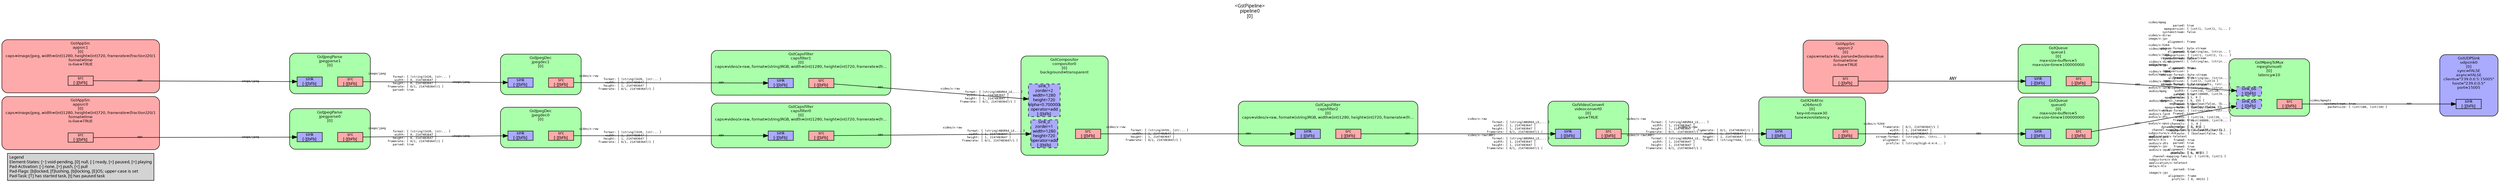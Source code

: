 digraph pipeline {
  rankdir=LR;
  fontname="sans";
  fontsize="10";
  labelloc=t;
  nodesep=.1;
  ranksep=.2;
  label="<GstPipeline>\npipeline0\n[0]";
  node [style="filled,rounded", shape=box, fontsize="9", fontname="sans", margin="0.0,0.0"];
  edge [labelfontsize="6", fontsize="9", fontname="monospace"];
  
  legend [
    pos="0,0!",
    margin="0.05,0.05",
    style="filled",
    label="Legend\lElement-States: [~] void-pending, [0] null, [-] ready, [=] paused, [>] playing\lPad-Activation: [-] none, [>] push, [<] pull\lPad-Flags: [b]locked, [f]lushing, [b]locking, [E]OS; upper-case is set\lPad-Task: [T] has started task, [t] has paused task\l",
  ];
  subgraph cluster_udpsink0_0x55ebf6aad730 {
    fontname="Bitstream Vera Sans";
    fontsize="8";
    style="filled,rounded";
    color=black;
    label="GstUDPSink\nudpsink0\n[0]\nsync=FALSE\nasync=FALSE\nclients=\"239.0.0.5:15005\"\nhost=\"239.0.0.5\"\nport=15005";
    subgraph cluster_udpsink0_0x55ebf6aad730_sink {
      label="";
      style="invis";
      udpsink0_0x55ebf6aad730_sink_0x55ebf6a7dd50 [color=black, fillcolor="#aaaaff", label="sink\n[-][bFb]", height="0.2", style="filled,solid"];
    }

    fillcolor="#aaaaff";
  }

  subgraph cluster_mpegtsmux0_0x55ebf6aa21f0 {
    fontname="Bitstream Vera Sans";
    fontsize="8";
    style="filled,rounded";
    color=black;
    label="GstMpegTsMux\nmpegtsmux0\n[0]\nlatency=10";
    subgraph cluster_mpegtsmux0_0x55ebf6aa21f0_sink {
      label="";
      style="invis";
      mpegtsmux0_0x55ebf6aa21f0_sink_65_0x55ebf6ab9380 [color=black, fillcolor="#aaaaff", label="sink_65\n[-][bFb]", height="0.2", style="filled,dashed"];
      mpegtsmux0_0x55ebf6aa21f0_sink_66_0x55ebf6ab9e80 [color=black, fillcolor="#aaaaff", label="sink_66\n[-][bFb]", height="0.2", style="filled,dashed"];
    }

    subgraph cluster_mpegtsmux0_0x55ebf6aa21f0_src {
      label="";
      style="invis";
      mpegtsmux0_0x55ebf6aa21f0_src_0x55ebf6a7f660 [color=black, fillcolor="#ffaaaa", label="src\n[-][bFb]", height="0.2", style="filled,solid"];
    }

    mpegtsmux0_0x55ebf6aa21f0_sink_65_0x55ebf6ab9380 -> mpegtsmux0_0x55ebf6aa21f0_src_0x55ebf6a7f660 [style="invis"];
    fillcolor="#aaffaa";
  }

  mpegtsmux0_0x55ebf6aa21f0_src_0x55ebf6a7f660 -> udpsink0_0x55ebf6aad730_sink_0x55ebf6a7dd50 [labeldistance="10", labelangle="0", label="                                                  ", taillabel="video/mpegts\l        systemstream: true\l          packetsize: { (int)188, (int)192 }\l", headlabel="ANY"]
  subgraph cluster_appsrc2_0x55ebf6a662d0 {
    fontname="Bitstream Vera Sans";
    fontsize="8";
    style="filled,rounded";
    color=black;
    label="GstAppSrc\nappsrc2\n[0]\ncaps=meta/x-klv, parsed=(boolean)true\nformat=time\nis-live=TRUE";
    subgraph cluster_appsrc2_0x55ebf6a662d0_src {
      label="";
      style="invis";
      appsrc2_0x55ebf6a662d0_src_0x55ebf6a64590 [color=black, fillcolor="#ffaaaa", label="src\n[-][bFb]", height="0.2", style="filled,solid"];
    }

    fillcolor="#ffaaaa";
  }

  appsrc2_0x55ebf6a662d0_src_0x55ebf6a64590 -> queue1_0x55ebf6a943a0_sink_0x55ebf6a7d8b0 [label="ANY"]
  subgraph cluster_queue1_0x55ebf6a943a0 {
    fontname="Bitstream Vera Sans";
    fontsize="8";
    style="filled,rounded";
    color=black;
    label="GstQueue\nqueue1\n[0]\nmax-size-buffers=5\nmax-size-time=100000000";
    subgraph cluster_queue1_0x55ebf6a943a0_sink {
      label="";
      style="invis";
      queue1_0x55ebf6a943a0_sink_0x55ebf6a7d8b0 [color=black, fillcolor="#aaaaff", label="sink\n[-][bFb]", height="0.2", style="filled,solid"];
    }

    subgraph cluster_queue1_0x55ebf6a943a0_src {
      label="";
      style="invis";
      queue1_0x55ebf6a943a0_src_0x55ebf6a7db00 [color=black, fillcolor="#ffaaaa", label="src\n[-][bFb]", height="0.2", style="filled,solid"];
    }

    queue1_0x55ebf6a943a0_sink_0x55ebf6a7d8b0 -> queue1_0x55ebf6a943a0_src_0x55ebf6a7db00 [style="invis"];
    fillcolor="#aaffaa";
  }

  queue1_0x55ebf6a943a0_src_0x55ebf6a7db00 -> mpegtsmux0_0x55ebf6aa21f0_sink_66_0x55ebf6ab9e80 [labeldistance="10", labelangle="0", label="                                                  ", taillabel="ANY", headlabel="video/mpeg\l              parsed: true\l         mpegversion: { (int)1, (int)2, (i... }\l        systemstream: false\lvideo/x-dirac\limage/x-jpc\l           alignment: frame\lvideo/x-h264\l       stream-format: byte-stream\l           alignment: { (string)au, (strin... }\lvideo/x-h265\l       stream-format: byte-stream\l           alignment: { (string)au, (strin... }\laudio/mpeg\l              parsed: true\l         mpegversion: 1\laudio/mpeg\l              framed: true\l         mpegversion: { (int)2, (int)4 }\l       stream-format: { (string)adts, (str... }\laudio/x-lpcm\l               width: { (int)16, (int)20, ... }\l                rate: { (int)48000, (int)9... }\l            channels: [ 1, 8 ]\l       dynamic_range: [ 0, 255 ]\l            emphasis: { (boolean)false, (b... }\l                mute: { (boolean)false, (b... }\laudio/x-ac3\l              framed: true\laudio/x-dts\l              framed: true\laudio/x-opus\l            channels: [ 1, 8 ]\l  channel-mapping-family: { (int)0, (int)1 }\lsubpicture/x-dvb\lapplication/x-teletext\lmeta/x-klv\l              parsed: true\limage/x-jpc\l           alignment: frame\l             profile: [ 0, 49151 ]\l"]
  subgraph cluster_queue0_0x55ebf6a940a0 {
    fontname="Bitstream Vera Sans";
    fontsize="8";
    style="filled,rounded";
    color=black;
    label="GstQueue\nqueue0\n[0]\nmax-size-buffers=5\nmax-size-time=100000000";
    subgraph cluster_queue0_0x55ebf6a940a0_sink {
      label="";
      style="invis";
      queue0_0x55ebf6a940a0_sink_0x55ebf6a7d410 [color=black, fillcolor="#aaaaff", label="sink\n[-][bFb]", height="0.2", style="filled,solid"];
    }

    subgraph cluster_queue0_0x55ebf6a940a0_src {
      label="";
      style="invis";
      queue0_0x55ebf6a940a0_src_0x55ebf6a7d660 [color=black, fillcolor="#ffaaaa", label="src\n[-][bFb]", height="0.2", style="filled,solid"];
    }

    queue0_0x55ebf6a940a0_sink_0x55ebf6a7d410 -> queue0_0x55ebf6a940a0_src_0x55ebf6a7d660 [style="invis"];
    fillcolor="#aaffaa";
  }

  queue0_0x55ebf6a940a0_src_0x55ebf6a7d660 -> mpegtsmux0_0x55ebf6aa21f0_sink_65_0x55ebf6ab9380 [labeldistance="10", labelangle="0", label="                                                  ", taillabel="ANY", headlabel="video/mpeg\l              parsed: true\l         mpegversion: { (int)1, (int)2, (i... }\l        systemstream: false\lvideo/x-dirac\limage/x-jpc\l           alignment: frame\lvideo/x-h264\l       stream-format: byte-stream\l           alignment: { (string)au, (strin... }\lvideo/x-h265\l       stream-format: byte-stream\l           alignment: { (string)au, (strin... }\laudio/mpeg\l              parsed: true\l         mpegversion: 1\laudio/mpeg\l              framed: true\l         mpegversion: { (int)2, (int)4 }\l       stream-format: { (string)adts, (str... }\laudio/x-lpcm\l               width: { (int)16, (int)20, ... }\l                rate: { (int)48000, (int)9... }\l            channels: [ 1, 8 ]\l       dynamic_range: [ 0, 255 ]\l            emphasis: { (boolean)false, (b... }\l                mute: { (boolean)false, (b... }\laudio/x-ac3\l              framed: true\laudio/x-dts\l              framed: true\laudio/x-opus\l            channels: [ 1, 8 ]\l  channel-mapping-family: { (int)0, (int)1 }\lsubpicture/x-dvb\lapplication/x-teletext\lmeta/x-klv\l              parsed: true\limage/x-jpc\l           alignment: frame\l             profile: [ 0, 49151 ]\l"]
  subgraph cluster_x264enc0_0x55ebf6a91460 {
    fontname="Bitstream Vera Sans";
    fontsize="8";
    style="filled,rounded";
    color=black;
    label="GstX264Enc\nx264enc0\n[0]\nkey-int-max=30\ntune=zerolatency";
    subgraph cluster_x264enc0_0x55ebf6a91460_sink {
      label="";
      style="invis";
      x264enc0_0x55ebf6a91460_sink_0x55ebf6a7cf70 [color=black, fillcolor="#aaaaff", label="sink\n[-][bFb]", height="0.2", style="filled,solid"];
    }

    subgraph cluster_x264enc0_0x55ebf6a91460_src {
      label="";
      style="invis";
      x264enc0_0x55ebf6a91460_src_0x55ebf6a7d1c0 [color=black, fillcolor="#ffaaaa", label="src\n[-][bFb]", height="0.2", style="filled,solid"];
    }

    x264enc0_0x55ebf6a91460_sink_0x55ebf6a7cf70 -> x264enc0_0x55ebf6a91460_src_0x55ebf6a7d1c0 [style="invis"];
    fillcolor="#aaffaa";
  }

  x264enc0_0x55ebf6a91460_src_0x55ebf6a7d1c0 -> queue0_0x55ebf6a940a0_sink_0x55ebf6a7d410 [labeldistance="10", labelangle="0", label="                                                  ", taillabel="video/x-h264\l           framerate: [ 0/1, 2147483647/1 ]\l               width: [ 1, 2147483647 ]\l              height: [ 1, 2147483647 ]\l       stream-format: { (string)avc, (stri... }\l           alignment: au\l             profile: { (string)high-4:4:4... }\l", headlabel="ANY"]
  subgraph cluster_compositor0_0x55ebf6a84a70 {
    fontname="Bitstream Vera Sans";
    fontsize="8";
    style="filled,rounded";
    color=black;
    label="GstCompositor\ncompositor0\n[0]\nbackground=transparent";
    subgraph cluster_compositor0_0x55ebf6a84a70_sink {
      label="";
      style="invis";
      compositor0_0x55ebf6a84a70_sink_0_0x55ebf6ab2930 [color=black, fillcolor="#aaaaff", label="sink_0\nzorder=1\nwidth=1280\nheight=720\noperator=add\n[-][bFb]", height="0.2", style="filled,dashed"];
      compositor0_0x55ebf6a84a70_sink_1_0x55ebf6a7ee80 [color=black, fillcolor="#aaaaff", label="sink_1\nzorder=2\nwidth=1280\nheight=720\nalpha=0.700000\noperator=add\n[-][bFb]", height="0.2", style="filled,dashed"];
    }

    subgraph cluster_compositor0_0x55ebf6a84a70_src {
      label="";
      style="invis";
      compositor0_0x55ebf6a84a70_src_0x55ebf67e3140 [color=black, fillcolor="#ffaaaa", label="src\n[-][bFb]", height="0.2", style="filled,solid"];
    }

    compositor0_0x55ebf6a84a70_sink_0_0x55ebf6ab2930 -> compositor0_0x55ebf6a84a70_src_0x55ebf67e3140 [style="invis"];
    fillcolor="#aaffaa";
  }

  compositor0_0x55ebf6a84a70_src_0x55ebf67e3140 -> capsfilter2_0x55ebf6a7a810_sink_0x55ebf6a7c630 [labeldistance="10", labelangle="0", label="                                                  ", taillabel="video/x-raw\l              format: { (string)AYUV, (str... }\l               width: [ 1, 2147483647 ]\l              height: [ 1, 2147483647 ]\l           framerate: [ 0/1, 2147483647/1 ]\l", headlabel="ANY"]
  subgraph cluster_videoconvert0_0x55ebf6a8a2c0 {
    fontname="Bitstream Vera Sans";
    fontsize="8";
    style="filled,rounded";
    color=black;
    label="GstVideoConvert\nvideoconvert0\n[0]\nqos=TRUE";
    subgraph cluster_videoconvert0_0x55ebf6a8a2c0_sink {
      label="";
      style="invis";
      videoconvert0_0x55ebf6a8a2c0_sink_0x55ebf6a7cad0 [color=black, fillcolor="#aaaaff", label="sink\n[-][bFb]", height="0.2", style="filled,solid"];
    }

    subgraph cluster_videoconvert0_0x55ebf6a8a2c0_src {
      label="";
      style="invis";
      videoconvert0_0x55ebf6a8a2c0_src_0x55ebf6a7cd20 [color=black, fillcolor="#ffaaaa", label="src\n[-][bFb]", height="0.2", style="filled,solid"];
    }

    videoconvert0_0x55ebf6a8a2c0_sink_0x55ebf6a7cad0 -> videoconvert0_0x55ebf6a8a2c0_src_0x55ebf6a7cd20 [style="invis"];
    fillcolor="#aaffaa";
  }

  videoconvert0_0x55ebf6a8a2c0_src_0x55ebf6a7cd20 -> x264enc0_0x55ebf6a91460_sink_0x55ebf6a7cf70 [labeldistance="10", labelangle="0", label="                                                  ", taillabel="video/x-raw\l              format: { (string)ABGR64_LE,... }\l               width: [ 1, 2147483647 ]\l              height: [ 1, 2147483647 ]\l           framerate: [ 0/1, 2147483647/1 ]\lvideo/x-raw(ANY)\l              format: { (string)ABGR64_LE,... }\l               width: [ 1, 2147483647 ]\l              height: [ 1, 2147483647 ]\l           framerate: [ 0/1, 2147483647/1 ]\l", headlabel="video/x-raw\l           framerate: [ 0/1, 2147483647/1 ]\l               width: [ 1, 2147483647 ]\l              height: [ 1, 2147483647 ]\l              format: { (string)Y444, (str... }\l"]
  subgraph cluster_capsfilter2_0x55ebf6a7a810 {
    fontname="Bitstream Vera Sans";
    fontsize="8";
    style="filled,rounded";
    color=black;
    label="GstCapsFilter\ncapsfilter2\n[0]\ncaps=video/x-raw, format=(string)RGB, width=(int)1280, height=(int)720, framerate=(fr…";
    subgraph cluster_capsfilter2_0x55ebf6a7a810_sink {
      label="";
      style="invis";
      capsfilter2_0x55ebf6a7a810_sink_0x55ebf6a7c630 [color=black, fillcolor="#aaaaff", label="sink\n[-][bFb]", height="0.2", style="filled,solid"];
    }

    subgraph cluster_capsfilter2_0x55ebf6a7a810_src {
      label="";
      style="invis";
      capsfilter2_0x55ebf6a7a810_src_0x55ebf6a7c880 [color=black, fillcolor="#ffaaaa", label="src\n[-][bFb]", height="0.2", style="filled,solid"];
    }

    capsfilter2_0x55ebf6a7a810_sink_0x55ebf6a7c630 -> capsfilter2_0x55ebf6a7a810_src_0x55ebf6a7c880 [style="invis"];
    fillcolor="#aaffaa";
  }

  capsfilter2_0x55ebf6a7a810_src_0x55ebf6a7c880 -> videoconvert0_0x55ebf6a8a2c0_sink_0x55ebf6a7cad0 [labeldistance="10", labelangle="0", label="                                                  ", taillabel="ANY", headlabel="video/x-raw\l              format: { (string)ABGR64_LE,... }\l               width: [ 1, 2147483647 ]\l              height: [ 1, 2147483647 ]\l           framerate: [ 0/1, 2147483647/1 ]\lvideo/x-raw(ANY)\l              format: { (string)ABGR64_LE,... }\l               width: [ 1, 2147483647 ]\l              height: [ 1, 2147483647 ]\l           framerate: [ 0/1, 2147483647/1 ]\l"]
  subgraph cluster_capsfilter1_0x55ebf6a7a4d0 {
    fontname="Bitstream Vera Sans";
    fontsize="8";
    style="filled,rounded";
    color=black;
    label="GstCapsFilter\ncapsfilter1\n[0]\ncaps=video/x-raw, format=(string)RGB, width=(int)1280, height=(int)720, framerate=(fr…";
    subgraph cluster_capsfilter1_0x55ebf6a7a4d0_sink {
      label="";
      style="invis";
      capsfilter1_0x55ebf6a7a4d0_sink_0x55ebf6a7c190 [color=black, fillcolor="#aaaaff", label="sink\n[-][bFb]", height="0.2", style="filled,solid"];
    }

    subgraph cluster_capsfilter1_0x55ebf6a7a4d0_src {
      label="";
      style="invis";
      capsfilter1_0x55ebf6a7a4d0_src_0x55ebf6a7c3e0 [color=black, fillcolor="#ffaaaa", label="src\n[-][bFb]", height="0.2", style="filled,solid"];
    }

    capsfilter1_0x55ebf6a7a4d0_sink_0x55ebf6a7c190 -> capsfilter1_0x55ebf6a7a4d0_src_0x55ebf6a7c3e0 [style="invis"];
    fillcolor="#aaffaa";
  }

  capsfilter1_0x55ebf6a7a4d0_src_0x55ebf6a7c3e0 -> compositor0_0x55ebf6a84a70_sink_1_0x55ebf6a7ee80 [labeldistance="10", labelangle="0", label="                                                  ", taillabel="ANY", headlabel="video/x-raw\l              format: { (string)ABGR64_LE,... }\l               width: [ 1, 2147483647 ]\l              height: [ 1, 2147483647 ]\l           framerate: [ 0/1, 2147483647/1 ]\l"]
  subgraph cluster_capsfilter0_0x55ebf6a7a190 {
    fontname="Bitstream Vera Sans";
    fontsize="8";
    style="filled,rounded";
    color=black;
    label="GstCapsFilter\ncapsfilter0\n[0]\ncaps=video/x-raw, format=(string)RGB, width=(int)1280, height=(int)720, framerate=(fr…";
    subgraph cluster_capsfilter0_0x55ebf6a7a190_sink {
      label="";
      style="invis";
      capsfilter0_0x55ebf6a7a190_sink_0x55ebf6a65a60 [color=black, fillcolor="#aaaaff", label="sink\n[-][bFb]", height="0.2", style="filled,solid"];
    }

    subgraph cluster_capsfilter0_0x55ebf6a7a190_src {
      label="";
      style="invis";
      capsfilter0_0x55ebf6a7a190_src_0x55ebf6a65cb0 [color=black, fillcolor="#ffaaaa", label="src\n[-][bFb]", height="0.2", style="filled,solid"];
    }

    capsfilter0_0x55ebf6a7a190_sink_0x55ebf6a65a60 -> capsfilter0_0x55ebf6a7a190_src_0x55ebf6a65cb0 [style="invis"];
    fillcolor="#aaffaa";
  }

  capsfilter0_0x55ebf6a7a190_src_0x55ebf6a65cb0 -> compositor0_0x55ebf6a84a70_sink_0_0x55ebf6ab2930 [labeldistance="10", labelangle="0", label="                                                  ", taillabel="ANY", headlabel="video/x-raw\l              format: { (string)ABGR64_LE,... }\l               width: [ 1, 2147483647 ]\l              height: [ 1, 2147483647 ]\l           framerate: [ 0/1, 2147483647/1 ]\l"]
  subgraph cluster_jpegdec1_0x55ebf6a73240 {
    fontname="Bitstream Vera Sans";
    fontsize="8";
    style="filled,rounded";
    color=black;
    label="GstJpegDec\njpegdec1\n[0]";
    subgraph cluster_jpegdec1_0x55ebf6a73240_sink {
      label="";
      style="invis";
      jpegdec1_0x55ebf6a73240_sink_0x55ebf6a655c0 [color=black, fillcolor="#aaaaff", label="sink\n[-][bFb]", height="0.2", style="filled,solid"];
    }

    subgraph cluster_jpegdec1_0x55ebf6a73240_src {
      label="";
      style="invis";
      jpegdec1_0x55ebf6a73240_src_0x55ebf6a65810 [color=black, fillcolor="#ffaaaa", label="src\n[-][bFb]", height="0.2", style="filled,solid"];
    }

    jpegdec1_0x55ebf6a73240_sink_0x55ebf6a655c0 -> jpegdec1_0x55ebf6a73240_src_0x55ebf6a65810 [style="invis"];
    fillcolor="#aaffaa";
  }

  jpegdec1_0x55ebf6a73240_src_0x55ebf6a65810 -> capsfilter1_0x55ebf6a7a4d0_sink_0x55ebf6a7c190 [labeldistance="10", labelangle="0", label="                                                  ", taillabel="video/x-raw\l              format: { (string)I420, (str... }\l               width: [ 1, 2147483647 ]\l              height: [ 1, 2147483647 ]\l           framerate: [ 0/1, 2147483647/1 ]\l", headlabel="ANY"]
  subgraph cluster_jpegparse1_0x55ebf6a71d90 {
    fontname="Bitstream Vera Sans";
    fontsize="8";
    style="filled,rounded";
    color=black;
    label="GstJpegParse\njpegparse1\n[0]";
    subgraph cluster_jpegparse1_0x55ebf6a71d90_sink {
      label="";
      style="invis";
      jpegparse1_0x55ebf6a71d90_sink_0x55ebf6a65120 [color=black, fillcolor="#aaaaff", label="sink\n[-][bFb]", height="0.2", style="filled,solid"];
    }

    subgraph cluster_jpegparse1_0x55ebf6a71d90_src {
      label="";
      style="invis";
      jpegparse1_0x55ebf6a71d90_src_0x55ebf6a65370 [color=black, fillcolor="#ffaaaa", label="src\n[-][bFb]", height="0.2", style="filled,solid"];
    }

    jpegparse1_0x55ebf6a71d90_sink_0x55ebf6a65120 -> jpegparse1_0x55ebf6a71d90_src_0x55ebf6a65370 [style="invis"];
    fillcolor="#aaffaa";
  }

  jpegparse1_0x55ebf6a71d90_src_0x55ebf6a65370 -> jpegdec1_0x55ebf6a73240_sink_0x55ebf6a655c0 [labeldistance="10", labelangle="0", label="                                                  ", taillabel="image/jpeg\l              format: { (string)I420, (str... }\l               width: [ 0, 2147483647 ]\l              height: [ 0, 2147483647 ]\l           framerate: [ 0/1, 2147483647/1 ]\l              parsed: true\l", headlabel="image/jpeg\l"]
  subgraph cluster_jpegdec0_0x55ebf6a6e000 {
    fontname="Bitstream Vera Sans";
    fontsize="8";
    style="filled,rounded";
    color=black;
    label="GstJpegDec\njpegdec0\n[0]";
    subgraph cluster_jpegdec0_0x55ebf6a6e000_sink {
      label="";
      style="invis";
      jpegdec0_0x55ebf6a6e000_sink_0x55ebf6a64c80 [color=black, fillcolor="#aaaaff", label="sink\n[-][bFb]", height="0.2", style="filled,solid"];
    }

    subgraph cluster_jpegdec0_0x55ebf6a6e000_src {
      label="";
      style="invis";
      jpegdec0_0x55ebf6a6e000_src_0x55ebf6a64ed0 [color=black, fillcolor="#ffaaaa", label="src\n[-][bFb]", height="0.2", style="filled,solid"];
    }

    jpegdec0_0x55ebf6a6e000_sink_0x55ebf6a64c80 -> jpegdec0_0x55ebf6a6e000_src_0x55ebf6a64ed0 [style="invis"];
    fillcolor="#aaffaa";
  }

  jpegdec0_0x55ebf6a6e000_src_0x55ebf6a64ed0 -> capsfilter0_0x55ebf6a7a190_sink_0x55ebf6a65a60 [labeldistance="10", labelangle="0", label="                                                  ", taillabel="video/x-raw\l              format: { (string)I420, (str... }\l               width: [ 1, 2147483647 ]\l              height: [ 1, 2147483647 ]\l           framerate: [ 0/1, 2147483647/1 ]\l", headlabel="ANY"]
  subgraph cluster_jpegparse0_0x55ebf6a68d60 {
    fontname="Bitstream Vera Sans";
    fontsize="8";
    style="filled,rounded";
    color=black;
    label="GstJpegParse\njpegparse0\n[0]";
    subgraph cluster_jpegparse0_0x55ebf6a68d60_sink {
      label="";
      style="invis";
      jpegparse0_0x55ebf6a68d60_sink_0x55ebf6a647e0 [color=black, fillcolor="#aaaaff", label="sink\n[-][bFb]", height="0.2", style="filled,solid"];
    }

    subgraph cluster_jpegparse0_0x55ebf6a68d60_src {
      label="";
      style="invis";
      jpegparse0_0x55ebf6a68d60_src_0x55ebf6a64a30 [color=black, fillcolor="#ffaaaa", label="src\n[-][bFb]", height="0.2", style="filled,solid"];
    }

    jpegparse0_0x55ebf6a68d60_sink_0x55ebf6a647e0 -> jpegparse0_0x55ebf6a68d60_src_0x55ebf6a64a30 [style="invis"];
    fillcolor="#aaffaa";
  }

  jpegparse0_0x55ebf6a68d60_src_0x55ebf6a64a30 -> jpegdec0_0x55ebf6a6e000_sink_0x55ebf6a64c80 [labeldistance="10", labelangle="0", label="                                                  ", taillabel="image/jpeg\l              format: { (string)I420, (str... }\l               width: [ 0, 2147483647 ]\l              height: [ 0, 2147483647 ]\l           framerate: [ 0/1, 2147483647/1 ]\l              parsed: true\l", headlabel="image/jpeg\l"]
  subgraph cluster_appsrc1_0x55ebf6a63860 {
    fontname="Bitstream Vera Sans";
    fontsize="8";
    style="filled,rounded";
    color=black;
    label="GstAppSrc\nappsrc1\n[0]\ncaps=image/jpeg, width=(int)1280, height=(int)720, framerate=(fraction)20/1\nformat=time\nis-live=TRUE";
    subgraph cluster_appsrc1_0x55ebf6a63860_src {
      label="";
      style="invis";
      appsrc1_0x55ebf6a63860_src_0x55ebf6a64340 [color=black, fillcolor="#ffaaaa", label="src\n[-][bFb]", height="0.2", style="filled,solid"];
    }

    fillcolor="#ffaaaa";
  }

  appsrc1_0x55ebf6a63860_src_0x55ebf6a64340 -> jpegparse1_0x55ebf6a71d90_sink_0x55ebf6a65120 [labeldistance="10", labelangle="0", label="                                                  ", taillabel="ANY", headlabel="image/jpeg\l"]
  subgraph cluster_appsrc0_0x55ebf6a632d0 {
    fontname="Bitstream Vera Sans";
    fontsize="8";
    style="filled,rounded";
    color=black;
    label="GstAppSrc\nappsrc0\n[0]\ncaps=image/jpeg, width=(int)1280, height=(int)720, framerate=(fraction)20/1\nformat=time\nis-live=TRUE";
    subgraph cluster_appsrc0_0x55ebf6a632d0_src {
      label="";
      style="invis";
      appsrc0_0x55ebf6a632d0_src_0x55ebf6a640f0 [color=black, fillcolor="#ffaaaa", label="src\n[-][bFb]", height="0.2", style="filled,solid"];
    }

    fillcolor="#ffaaaa";
  }

  appsrc0_0x55ebf6a632d0_src_0x55ebf6a640f0 -> jpegparse0_0x55ebf6a68d60_sink_0x55ebf6a647e0 [labeldistance="10", labelangle="0", label="                                                  ", taillabel="ANY", headlabel="image/jpeg\l"]
}
